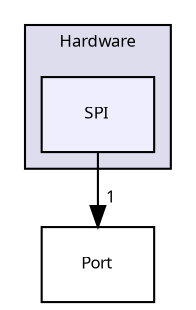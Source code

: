 digraph "Src/Com/Hardware/SPI" {
  compound=true
  node [ fontsize="8", fontname="Sans"];
  edge [ labelfontsize="8", labelfontname="Sans"];
  subgraph clusterdir_29f4e3bfd8240ce7bca12dff6b06edb8 {
    graph [ bgcolor="#ddddee", pencolor="black", label="Hardware" fontname="Sans", fontsize="8", URL="dir_29f4e3bfd8240ce7bca12dff6b06edb8.html"]
  dir_3eff33112d957db4e6ab891d66633342 [shape=box, label="SPI", style="filled", fillcolor="#eeeeff", pencolor="black", URL="dir_3eff33112d957db4e6ab891d66633342.html"];
  }
  dir_3b60fb6b153bfa47677e14a5d7867dff [shape=box label="Port" URL="dir_3b60fb6b153bfa47677e14a5d7867dff.html"];
  dir_3eff33112d957db4e6ab891d66633342->dir_3b60fb6b153bfa47677e14a5d7867dff [headlabel="1", labeldistance=1.5 headhref="dir_000019_000017.html"];
}

